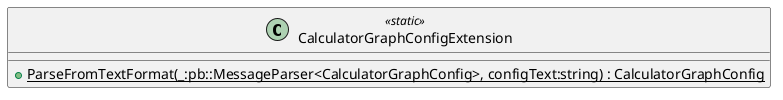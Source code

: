 @startuml
class CalculatorGraphConfigExtension <<static>> {
    + {static} ParseFromTextFormat(_:pb::MessageParser<CalculatorGraphConfig>, configText:string) : CalculatorGraphConfig
}
@enduml

